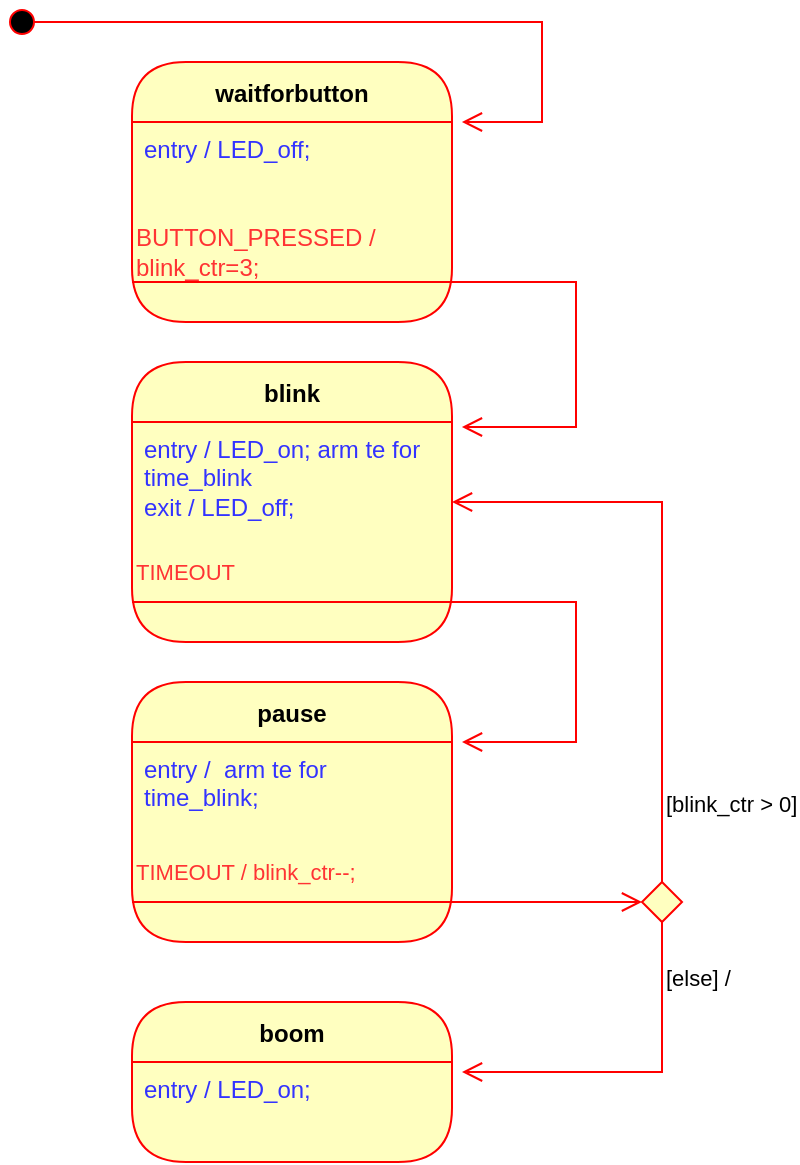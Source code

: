 <mxfile version="26.0.9">
  <diagram name="Page-1" id="0SSIopHa4KQqgShaAo-E">
    <mxGraphModel dx="1098" dy="820" grid="1" gridSize="10" guides="1" tooltips="1" connect="1" arrows="1" fold="1" page="1" pageScale="1" pageWidth="850" pageHeight="1100" math="0" shadow="0">
      <root>
        <mxCell id="0" />
        <mxCell id="1" parent="0" />
        <mxCell id="D9UuQ2wnrxMEj07U3R2p-6" value="blink" style="swimlane;fontStyle=1;align=center;verticalAlign=middle;childLayout=stackLayout;horizontal=1;startSize=30;horizontalStack=0;resizeParent=0;resizeLast=1;container=0;fontColor=#000000;collapsible=0;rounded=1;arcSize=30;strokeColor=#ff0000;fillColor=#ffffc0;swimlaneFillColor=#ffffc0;dropTarget=0;" parent="1" vertex="1">
          <mxGeometry x="135" y="210" width="160" height="140" as="geometry" />
        </mxCell>
        <mxCell id="D9UuQ2wnrxMEj07U3R2p-9" value="&lt;div&gt;&lt;br&gt;&lt;/div&gt;&lt;div&gt;&lt;br&gt;&lt;/div&gt;" style="text;html=1;strokeColor=none;fillColor=none;align=center;verticalAlign=middle;spacingLeft=4;spacingRight=4;whiteSpace=wrap;overflow=hidden;rotatable=0;fontColor=#000000;" parent="D9UuQ2wnrxMEj07U3R2p-6" vertex="1">
          <mxGeometry y="30" width="160" height="110" as="geometry" />
        </mxCell>
        <mxCell id="D9UuQ2wnrxMEj07U3R2p-10" value="entry / LED_on; arm te for time_blink&lt;div&gt;exit / LED_off;&lt;/div&gt;" style="text;strokeColor=none;fillColor=none;align=left;verticalAlign=top;spacingLeft=4;spacingRight=4;overflow=hidden;rotatable=0;points=[[0,0.5],[1,0.5]];portConstraint=eastwest;whiteSpace=wrap;html=1;fontColor=#3333FF;" parent="1" vertex="1">
          <mxGeometry x="135" y="240" width="160" height="50" as="geometry" />
        </mxCell>
        <mxCell id="D9UuQ2wnrxMEj07U3R2p-8" value="" style="edgeStyle=orthogonalEdgeStyle;html=1;verticalAlign=bottom;endArrow=open;endSize=8;strokeColor=#ff0000;rounded=0;" parent="1" edge="1">
          <mxGeometry relative="1" as="geometry">
            <mxPoint x="300" y="400" as="targetPoint" />
            <mxPoint x="135" y="330" as="sourcePoint" />
            <Array as="points">
              <mxPoint x="357" y="330" />
              <mxPoint x="357" y="400" />
            </Array>
          </mxGeometry>
        </mxCell>
        <mxCell id="D9UuQ2wnrxMEj07U3R2p-11" value="&lt;div style=&quot;text-align: left;&quot;&gt;&lt;br&gt;&lt;/div&gt;" style="edgeLabel;html=1;align=center;verticalAlign=middle;resizable=0;points=[];" parent="D9UuQ2wnrxMEj07U3R2p-8" vertex="1" connectable="0">
          <mxGeometry x="-0.648" y="2" relative="1" as="geometry">
            <mxPoint as="offset" />
          </mxGeometry>
        </mxCell>
        <mxCell id="D9UuQ2wnrxMEj07U3R2p-13" value="pause" style="swimlane;fontStyle=1;align=center;verticalAlign=middle;childLayout=stackLayout;horizontal=1;startSize=30;horizontalStack=0;resizeParent=0;resizeLast=1;container=0;fontColor=#000000;collapsible=0;rounded=1;arcSize=30;strokeColor=#ff0000;fillColor=#ffffc0;swimlaneFillColor=#ffffc0;dropTarget=0;" parent="1" vertex="1">
          <mxGeometry x="135" y="370" width="160" height="130" as="geometry" />
        </mxCell>
        <mxCell id="D9UuQ2wnrxMEj07U3R2p-14" value="&lt;div&gt;&lt;br&gt;&lt;/div&gt;&lt;div&gt;&lt;br&gt;&lt;/div&gt;" style="text;html=1;strokeColor=none;fillColor=none;align=center;verticalAlign=middle;spacingLeft=4;spacingRight=4;whiteSpace=wrap;overflow=hidden;rotatable=0;fontColor=#000000;" parent="D9UuQ2wnrxMEj07U3R2p-13" vertex="1">
          <mxGeometry y="30" width="160" height="100" as="geometry" />
        </mxCell>
        <mxCell id="D9UuQ2wnrxMEj07U3R2p-15" value="entry /&amp;nbsp; arm te for time_blink;" style="text;strokeColor=none;fillColor=none;align=left;verticalAlign=top;spacingLeft=4;spacingRight=4;overflow=hidden;rotatable=0;points=[[0,0.5],[1,0.5]];portConstraint=eastwest;whiteSpace=wrap;html=1;fontColor=#3333FF;" parent="1" vertex="1">
          <mxGeometry x="135" y="400" width="160" height="50" as="geometry" />
        </mxCell>
        <mxCell id="D9UuQ2wnrxMEj07U3R2p-18" value="waitforbutton" style="swimlane;fontStyle=1;align=center;verticalAlign=middle;childLayout=stackLayout;horizontal=1;startSize=30;horizontalStack=0;resizeParent=0;resizeLast=1;container=0;fontColor=#000000;collapsible=0;rounded=1;arcSize=30;strokeColor=#ff0000;fillColor=#ffffc0;swimlaneFillColor=#ffffc0;dropTarget=0;" parent="1" vertex="1">
          <mxGeometry x="135" y="60" width="160" height="130" as="geometry" />
        </mxCell>
        <mxCell id="D9UuQ2wnrxMEj07U3R2p-19" value="&lt;div&gt;&lt;br&gt;&lt;/div&gt;&lt;div&gt;&lt;br&gt;&lt;/div&gt;" style="text;html=1;strokeColor=none;fillColor=none;align=center;verticalAlign=middle;spacingLeft=4;spacingRight=4;whiteSpace=wrap;overflow=hidden;rotatable=0;fontColor=#000000;" parent="D9UuQ2wnrxMEj07U3R2p-18" vertex="1">
          <mxGeometry y="30" width="160" height="100" as="geometry" />
        </mxCell>
        <mxCell id="D9UuQ2wnrxMEj07U3R2p-20" value="entry / LED_off;" style="text;strokeColor=none;fillColor=none;align=left;verticalAlign=top;spacingLeft=4;spacingRight=4;overflow=hidden;rotatable=0;points=[[0,0.5],[1,0.5]];portConstraint=eastwest;whiteSpace=wrap;html=1;fontColor=#3333FF;" parent="1" vertex="1">
          <mxGeometry x="135" y="90" width="160" height="40" as="geometry" />
        </mxCell>
        <mxCell id="D9UuQ2wnrxMEj07U3R2p-21" value="" style="edgeStyle=orthogonalEdgeStyle;html=1;verticalAlign=bottom;endArrow=open;endSize=8;strokeColor=#ff0000;rounded=0;entryX=1.031;entryY=0.05;entryDx=0;entryDy=0;entryPerimeter=0;" parent="1" target="D9UuQ2wnrxMEj07U3R2p-10" edge="1">
          <mxGeometry relative="1" as="geometry">
            <mxPoint x="310" y="270" as="targetPoint" />
            <mxPoint x="135" y="170" as="sourcePoint" />
            <Array as="points">
              <mxPoint x="357" y="170" />
              <mxPoint x="357" y="242" />
            </Array>
          </mxGeometry>
        </mxCell>
        <mxCell id="D9UuQ2wnrxMEj07U3R2p-23" value="BUTTON_PRESSED / blink_ctr=3;" style="text;html=1;align=left;verticalAlign=middle;whiteSpace=wrap;rounded=0;fontColor=#FF3333;" parent="1" vertex="1">
          <mxGeometry x="135" y="140" width="160" height="30" as="geometry" />
        </mxCell>
        <mxCell id="D9UuQ2wnrxMEj07U3R2p-25" value="&lt;div style=&quot;font-size: 11px; text-wrap: nowrap;&quot;&gt;&lt;font style=&quot;color: rgb(255, 51, 51);&quot;&gt;TIMEOUT&lt;/font&gt;&lt;/div&gt;" style="text;html=1;align=left;verticalAlign=middle;whiteSpace=wrap;rounded=0;" parent="1" vertex="1">
          <mxGeometry x="135" y="300" width="160" height="30" as="geometry" />
        </mxCell>
        <mxCell id="D9UuQ2wnrxMEj07U3R2p-26" value="&lt;div style=&quot;font-size: 11px; text-wrap: nowrap;&quot;&gt;&lt;font style=&quot;color: rgb(255, 51, 51);&quot;&gt;TIMEOUT / blink_ctr--;&lt;/font&gt;&lt;/div&gt;" style="text;html=1;align=left;verticalAlign=middle;whiteSpace=wrap;rounded=0;" parent="1" vertex="1">
          <mxGeometry x="135" y="450" width="160" height="30" as="geometry" />
        </mxCell>
        <mxCell id="D9UuQ2wnrxMEj07U3R2p-27" value="" style="rhombus;whiteSpace=wrap;html=1;fontColor=#000000;fillColor=#ffffc0;strokeColor=#ff0000;" parent="1" vertex="1">
          <mxGeometry x="390" y="470" width="20" height="20" as="geometry" />
        </mxCell>
        <mxCell id="D9UuQ2wnrxMEj07U3R2p-28" value="[blink_ctr &amp;gt; 0]" style="edgeStyle=orthogonalEdgeStyle;html=1;align=left;verticalAlign=bottom;endArrow=open;endSize=8;strokeColor=#ff0000;rounded=0;exitX=0.5;exitY=0;exitDx=0;exitDy=0;entryX=1;entryY=0.5;entryDx=0;entryDy=0;" parent="1" source="D9UuQ2wnrxMEj07U3R2p-27" edge="1">
          <mxGeometry x="-0.797" relative="1" as="geometry">
            <mxPoint x="295" y="280" as="targetPoint" />
            <Array as="points">
              <mxPoint x="400" y="280" />
            </Array>
            <mxPoint as="offset" />
          </mxGeometry>
        </mxCell>
        <mxCell id="D9UuQ2wnrxMEj07U3R2p-29" value="[else] /&amp;nbsp;" style="edgeStyle=orthogonalEdgeStyle;html=1;align=left;verticalAlign=top;endArrow=open;endSize=8;strokeColor=#ff0000;rounded=0;exitX=0.5;exitY=1;exitDx=0;exitDy=0;" parent="1" source="D9UuQ2wnrxMEj07U3R2p-27" edge="1">
          <mxGeometry x="-0.829" relative="1" as="geometry">
            <mxPoint x="300" y="565" as="targetPoint" />
            <Array as="points">
              <mxPoint x="400" y="565" />
            </Array>
            <mxPoint as="offset" />
          </mxGeometry>
        </mxCell>
        <mxCell id="D9UuQ2wnrxMEj07U3R2p-30" value="boom" style="swimlane;fontStyle=1;align=center;verticalAlign=middle;childLayout=stackLayout;horizontal=1;startSize=30;horizontalStack=0;resizeParent=0;resizeLast=1;container=0;fontColor=#000000;collapsible=0;rounded=1;arcSize=30;strokeColor=#ff0000;fillColor=#ffffc0;swimlaneFillColor=#ffffc0;dropTarget=0;" parent="1" vertex="1">
          <mxGeometry x="135" y="530" width="160" height="80" as="geometry" />
        </mxCell>
        <mxCell id="D9UuQ2wnrxMEj07U3R2p-31" value="&lt;div&gt;&lt;br&gt;&lt;/div&gt;&lt;div&gt;&lt;br&gt;&lt;/div&gt;" style="text;html=1;strokeColor=none;fillColor=none;align=center;verticalAlign=middle;spacingLeft=4;spacingRight=4;whiteSpace=wrap;overflow=hidden;rotatable=0;fontColor=#000000;" parent="D9UuQ2wnrxMEj07U3R2p-30" vertex="1">
          <mxGeometry y="30" width="160" height="50" as="geometry" />
        </mxCell>
        <mxCell id="D9UuQ2wnrxMEj07U3R2p-32" value="entry / LED_on;" style="text;strokeColor=none;fillColor=none;align=left;verticalAlign=top;spacingLeft=4;spacingRight=4;overflow=hidden;rotatable=0;points=[[0,0.5],[1,0.5]];portConstraint=eastwest;whiteSpace=wrap;html=1;fontColor=#3333FF;" parent="1" vertex="1">
          <mxGeometry x="135" y="560" width="160" height="40" as="geometry" />
        </mxCell>
        <mxCell id="D9UuQ2wnrxMEj07U3R2p-44" value="" style="edgeStyle=orthogonalEdgeStyle;html=1;verticalAlign=bottom;endArrow=open;endSize=8;strokeColor=#ff0000;rounded=0;entryX=1.031;entryY=0;entryDx=0;entryDy=0;entryPerimeter=0;" parent="1" target="D9UuQ2wnrxMEj07U3R2p-20" edge="1">
          <mxGeometry relative="1" as="geometry">
            <mxPoint x="330" y="90" as="targetPoint" />
            <mxPoint x="80" y="40" as="sourcePoint" />
            <Array as="points">
              <mxPoint x="340" y="40" />
              <mxPoint x="340" y="90" />
            </Array>
          </mxGeometry>
        </mxCell>
        <mxCell id="D9UuQ2wnrxMEj07U3R2p-46" value="" style="edgeStyle=orthogonalEdgeStyle;html=1;verticalAlign=bottom;endArrow=open;endSize=8;strokeColor=#ff0000;rounded=0;exitX=0;exitY=1;exitDx=0;exitDy=0;entryX=0;entryY=0.5;entryDx=0;entryDy=0;" parent="1" source="D9UuQ2wnrxMEj07U3R2p-26" target="D9UuQ2wnrxMEj07U3R2p-27" edge="1">
          <mxGeometry relative="1" as="geometry">
            <mxPoint x="380" y="465" as="targetPoint" />
            <mxPoint x="595" y="360" as="sourcePoint" />
            <Array as="points">
              <mxPoint x="370" y="480" />
              <mxPoint x="370" y="480" />
            </Array>
          </mxGeometry>
        </mxCell>
        <mxCell id="D9UuQ2wnrxMEj07U3R2p-47" value="" style="ellipse;html=1;shape=startState;fillColor=#000000;strokeColor=#ff0000;" parent="1" vertex="1">
          <mxGeometry x="70" y="30" width="20" height="20" as="geometry" />
        </mxCell>
      </root>
    </mxGraphModel>
  </diagram>
</mxfile>
